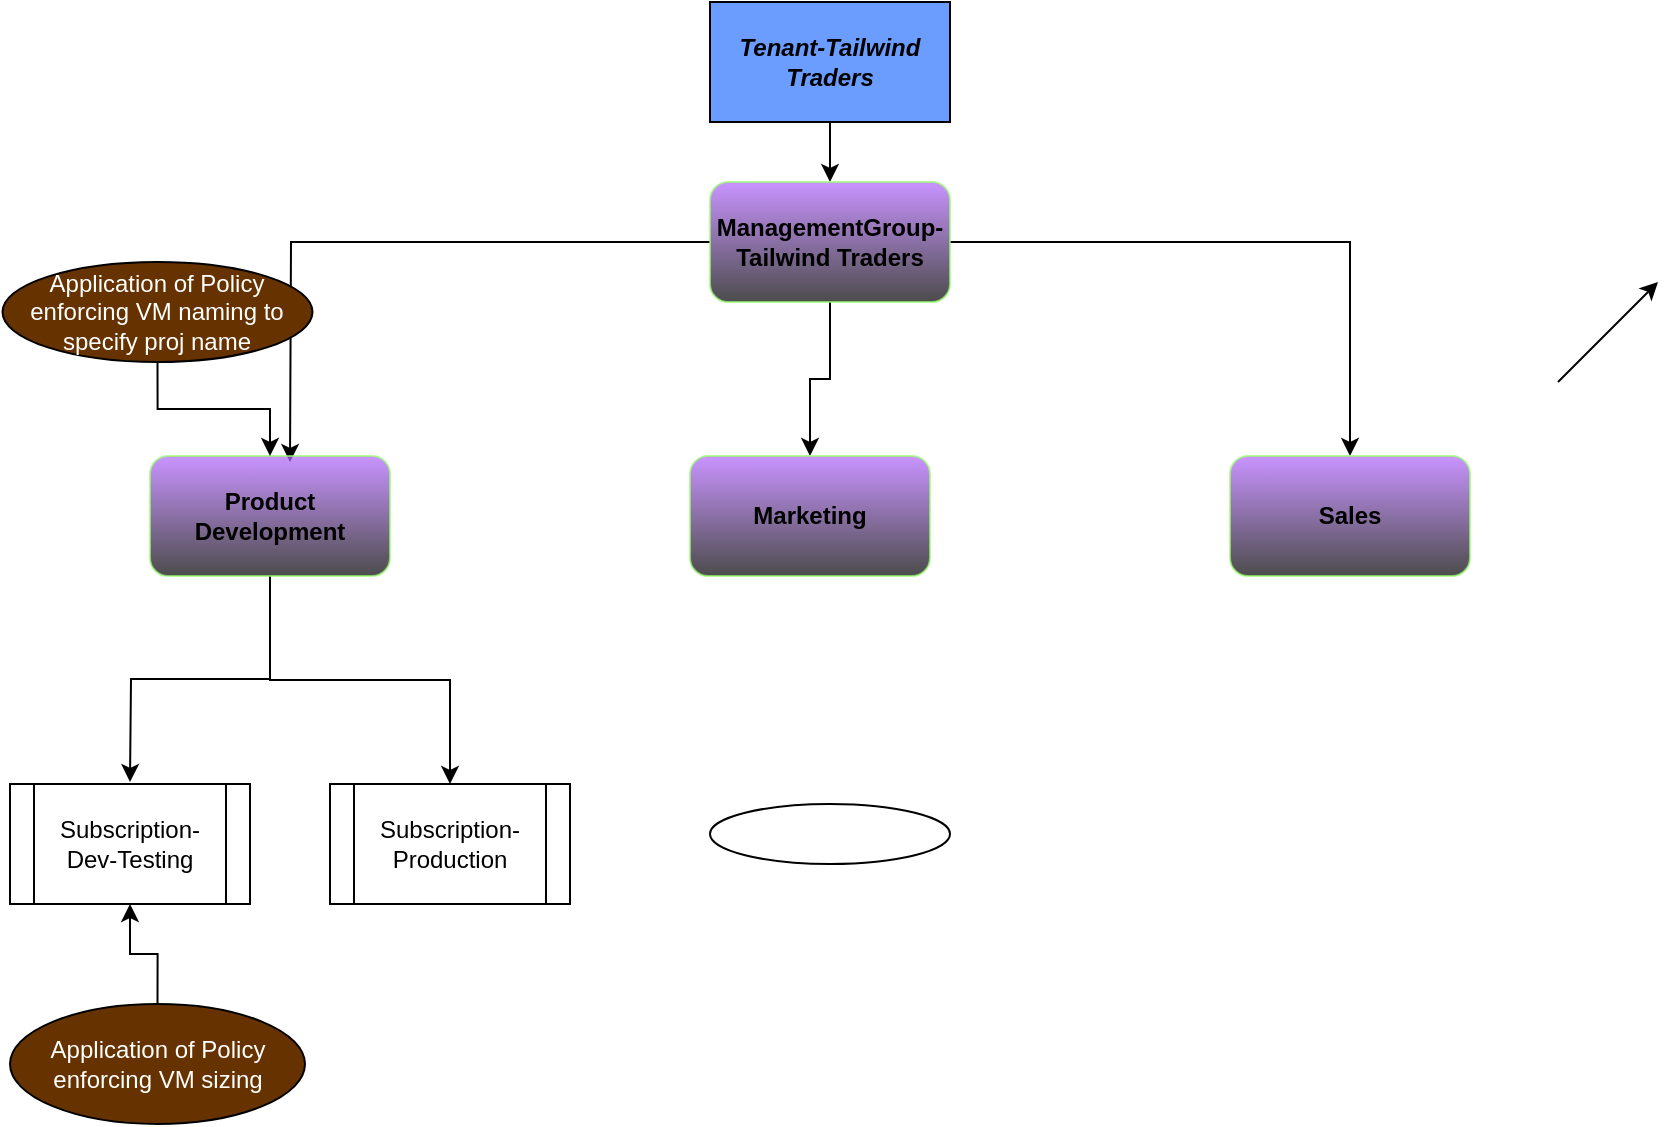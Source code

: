 <mxfile version="21.6.6" type="github">
  <diagram name="Page-1" id="SgKMpphEfs1q-WgxNBbC">
    <mxGraphModel dx="1002" dy="573" grid="1" gridSize="10" guides="1" tooltips="1" connect="1" arrows="1" fold="1" page="1" pageScale="1" pageWidth="850" pageHeight="1100" math="0" shadow="0">
      <root>
        <mxCell id="0" />
        <mxCell id="1" parent="0" />
        <mxCell id="hl2dnluvHD5HHpCaYDxJ-23" style="edgeStyle=orthogonalEdgeStyle;rounded=0;orthogonalLoop=1;jettySize=auto;html=1;exitX=0.5;exitY=1;exitDx=0;exitDy=0;entryX=0.5;entryY=0;entryDx=0;entryDy=0;" parent="1" source="hl2dnluvHD5HHpCaYDxJ-1" target="hl2dnluvHD5HHpCaYDxJ-2" edge="1">
          <mxGeometry relative="1" as="geometry" />
        </mxCell>
        <mxCell id="hl2dnluvHD5HHpCaYDxJ-1" value="Tenant-Tailwind Traders&lt;br&gt;" style="rounded=0;whiteSpace=wrap;html=1;fontStyle=3;fillColor=#6B9CFF;" parent="1" vertex="1">
          <mxGeometry x="360" y="40" width="120" height="60" as="geometry" />
        </mxCell>
        <mxCell id="hl2dnluvHD5HHpCaYDxJ-16" style="edgeStyle=orthogonalEdgeStyle;rounded=0;orthogonalLoop=1;jettySize=auto;html=1;exitX=0.5;exitY=1;exitDx=0;exitDy=0;" parent="1" source="hl2dnluvHD5HHpCaYDxJ-2" target="hl2dnluvHD5HHpCaYDxJ-4" edge="1">
          <mxGeometry relative="1" as="geometry" />
        </mxCell>
        <mxCell id="hl2dnluvHD5HHpCaYDxJ-18" style="edgeStyle=orthogonalEdgeStyle;rounded=0;orthogonalLoop=1;jettySize=auto;html=1;exitX=0;exitY=0.5;exitDx=0;exitDy=0;" parent="1" source="hl2dnluvHD5HHpCaYDxJ-2" edge="1">
          <mxGeometry relative="1" as="geometry">
            <mxPoint x="150" y="270" as="targetPoint" />
          </mxGeometry>
        </mxCell>
        <mxCell id="hl2dnluvHD5HHpCaYDxJ-20" style="edgeStyle=orthogonalEdgeStyle;rounded=0;orthogonalLoop=1;jettySize=auto;html=1;exitX=1;exitY=0.5;exitDx=0;exitDy=0;entryX=0.5;entryY=0;entryDx=0;entryDy=0;" parent="1" source="hl2dnluvHD5HHpCaYDxJ-2" target="hl2dnluvHD5HHpCaYDxJ-5" edge="1">
          <mxGeometry relative="1" as="geometry" />
        </mxCell>
        <mxCell id="hl2dnluvHD5HHpCaYDxJ-2" value="ManagementGroup-Tailwind Traders" style="rounded=1;whiteSpace=wrap;html=1;strokeColor=#99FF6E;fillStyle=dashed;fillColor=#B266FF;opacity=70;fontStyle=1;fontSize=12;gradientColor=default;" parent="1" vertex="1">
          <mxGeometry x="360" y="130" width="120" height="60" as="geometry" />
        </mxCell>
        <mxCell id="BvwbJ69Do7O_tulf3lWf-2" style="edgeStyle=orthogonalEdgeStyle;rounded=0;orthogonalLoop=1;jettySize=auto;html=1;exitX=0.5;exitY=1;exitDx=0;exitDy=0;" edge="1" parent="1" source="hl2dnluvHD5HHpCaYDxJ-3">
          <mxGeometry relative="1" as="geometry">
            <mxPoint x="70" y="430" as="targetPoint" />
          </mxGeometry>
        </mxCell>
        <mxCell id="BvwbJ69Do7O_tulf3lWf-4" style="edgeStyle=orthogonalEdgeStyle;rounded=0;orthogonalLoop=1;jettySize=auto;html=1;exitX=0.5;exitY=1;exitDx=0;exitDy=0;entryX=0.5;entryY=0;entryDx=0;entryDy=0;" edge="1" parent="1" source="hl2dnluvHD5HHpCaYDxJ-3" target="hl2dnluvHD5HHpCaYDxJ-7">
          <mxGeometry relative="1" as="geometry" />
        </mxCell>
        <mxCell id="hl2dnluvHD5HHpCaYDxJ-3" value="Product Development" style="rounded=1;whiteSpace=wrap;html=1;strokeColor=#99FF6E;fillStyle=dashed;fillColor=#B266FF;opacity=70;fontStyle=1;fontSize=12;gradientColor=default;" parent="1" vertex="1">
          <mxGeometry x="80" y="267" width="120" height="60" as="geometry" />
        </mxCell>
        <mxCell id="hl2dnluvHD5HHpCaYDxJ-4" value="Marketing" style="rounded=1;whiteSpace=wrap;html=1;strokeColor=#99FF6E;fillStyle=dashed;fillColor=#B266FF;opacity=70;fontStyle=1;fontSize=12;gradientColor=default;" parent="1" vertex="1">
          <mxGeometry x="350" y="267" width="120" height="60" as="geometry" />
        </mxCell>
        <mxCell id="hl2dnluvHD5HHpCaYDxJ-5" value="Sales" style="rounded=1;whiteSpace=wrap;html=1;strokeColor=#99FF6E;fillStyle=dashed;fillColor=#B266FF;opacity=70;fontStyle=1;fontSize=12;gradientColor=default;" parent="1" vertex="1">
          <mxGeometry x="620" y="267" width="120" height="60" as="geometry" />
        </mxCell>
        <mxCell id="hl2dnluvHD5HHpCaYDxJ-6" value="Subscription-Dev-Testing" style="shape=process;whiteSpace=wrap;html=1;backgroundOutline=1;" parent="1" vertex="1">
          <mxGeometry x="10" y="431" width="120" height="60" as="geometry" />
        </mxCell>
        <mxCell id="hl2dnluvHD5HHpCaYDxJ-7" value="Subscription-Production" style="shape=process;whiteSpace=wrap;html=1;backgroundOutline=1;" parent="1" vertex="1">
          <mxGeometry x="170" y="431" width="120" height="60" as="geometry" />
        </mxCell>
        <mxCell id="hl2dnluvHD5HHpCaYDxJ-8" value="" style="ellipse;whiteSpace=wrap;html=1;" parent="1" vertex="1">
          <mxGeometry x="360" y="441" width="120" height="30" as="geometry" />
        </mxCell>
        <mxCell id="hl2dnluvHD5HHpCaYDxJ-14" style="edgeStyle=orthogonalEdgeStyle;rounded=0;orthogonalLoop=1;jettySize=auto;html=1;exitX=0.5;exitY=0;exitDx=0;exitDy=0;" parent="1" source="hl2dnluvHD5HHpCaYDxJ-9" target="hl2dnluvHD5HHpCaYDxJ-6" edge="1">
          <mxGeometry relative="1" as="geometry" />
        </mxCell>
        <mxCell id="hl2dnluvHD5HHpCaYDxJ-9" value="Application of Policy enforcing VM sizing" style="ellipse;whiteSpace=wrap;html=1;fillColor=#663300;fontColor=#FFFFFF;" parent="1" vertex="1">
          <mxGeometry x="10" y="541" width="147.5" height="60" as="geometry" />
        </mxCell>
        <mxCell id="hl2dnluvHD5HHpCaYDxJ-12" style="edgeStyle=orthogonalEdgeStyle;rounded=0;orthogonalLoop=1;jettySize=auto;html=1;exitX=0.5;exitY=1;exitDx=0;exitDy=0;" parent="1" source="hl2dnluvHD5HHpCaYDxJ-10" target="hl2dnluvHD5HHpCaYDxJ-3" edge="1">
          <mxGeometry relative="1" as="geometry" />
        </mxCell>
        <mxCell id="hl2dnluvHD5HHpCaYDxJ-10" value="Application of Policy enforcing VM naming to specify proj name" style="ellipse;whiteSpace=wrap;html=1;fillColor=#663300;fontColor=#FFFFFF;" parent="1" vertex="1">
          <mxGeometry x="6.25" y="170" width="155" height="50" as="geometry" />
        </mxCell>
        <mxCell id="BvwbJ69Do7O_tulf3lWf-1" value="" style="endArrow=classic;html=1;rounded=0;" edge="1" parent="1">
          <mxGeometry width="50" height="50" relative="1" as="geometry">
            <mxPoint x="784" y="230" as="sourcePoint" />
            <mxPoint x="834" y="180" as="targetPoint" />
          </mxGeometry>
        </mxCell>
      </root>
    </mxGraphModel>
  </diagram>
</mxfile>
